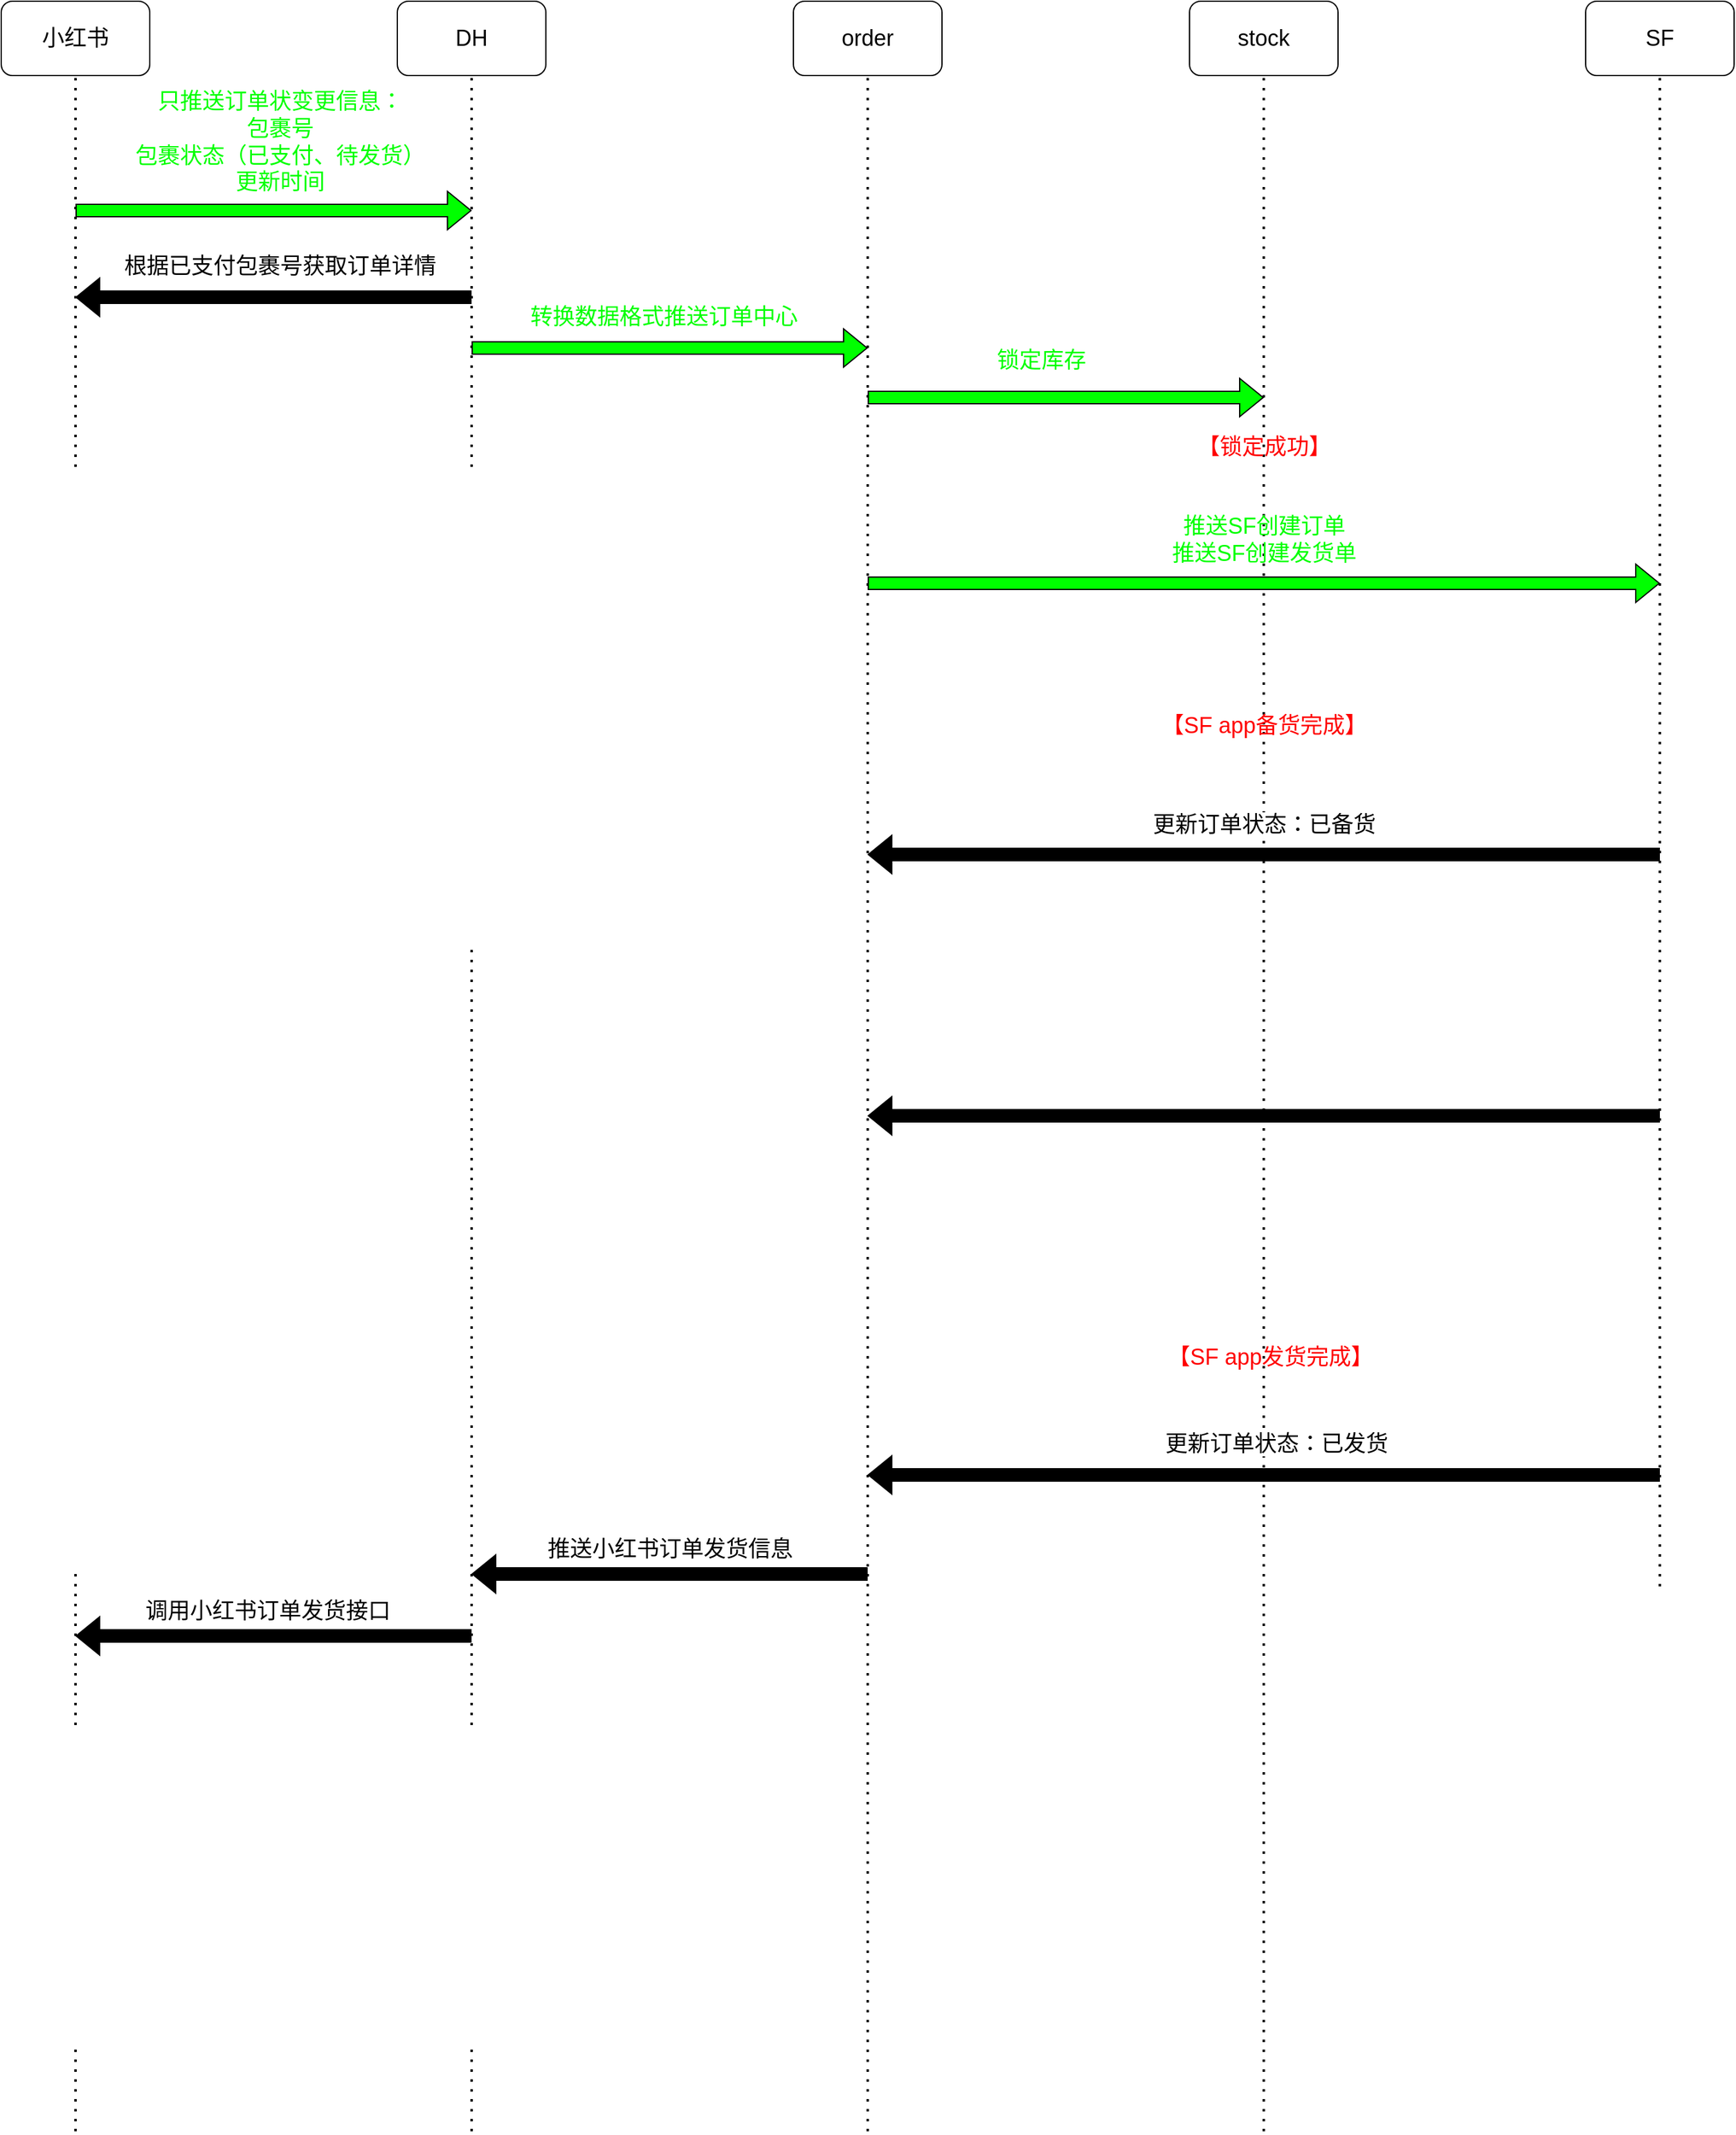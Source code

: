<mxfile version="15.6.8" type="github">
  <diagram id="JdNdrB7rM55XgQSBxFBs" name="Page-1">
    <mxGraphModel dx="1426" dy="867" grid="1" gridSize="10" guides="1" tooltips="1" connect="1" arrows="1" fold="1" page="1" pageScale="1" pageWidth="1654" pageHeight="2336" math="0" shadow="0">
      <root>
        <mxCell id="0" />
        <mxCell id="1" parent="0" />
        <mxCell id="PaqpPTluAH-By9gmADKF-849" value="&lt;font style=&quot;font-size: 18px&quot;&gt;小红书&lt;/font&gt;" style="rounded=1;whiteSpace=wrap;html=1;fontFamily=Helvetica;fontSize=11;" vertex="1" parent="1">
          <mxGeometry x="120" y="160" width="120" height="60" as="geometry" />
        </mxCell>
        <mxCell id="PaqpPTluAH-By9gmADKF-850" value="DH" style="rounded=1;whiteSpace=wrap;html=1;fontFamily=Helvetica;fontSize=18;" vertex="1" parent="1">
          <mxGeometry x="440" y="160" width="120" height="60" as="geometry" />
        </mxCell>
        <mxCell id="PaqpPTluAH-By9gmADKF-851" value="order" style="rounded=1;whiteSpace=wrap;html=1;fontFamily=Helvetica;fontSize=18;" vertex="1" parent="1">
          <mxGeometry x="760" y="160" width="120" height="60" as="geometry" />
        </mxCell>
        <mxCell id="PaqpPTluAH-By9gmADKF-852" value="stock" style="rounded=1;whiteSpace=wrap;html=1;fontFamily=Helvetica;fontSize=18;" vertex="1" parent="1">
          <mxGeometry x="1080" y="160" width="120" height="60" as="geometry" />
        </mxCell>
        <mxCell id="PaqpPTluAH-By9gmADKF-853" value="SF" style="rounded=1;whiteSpace=wrap;html=1;fontFamily=Helvetica;fontSize=18;" vertex="1" parent="1">
          <mxGeometry x="1400" y="160" width="120" height="60" as="geometry" />
        </mxCell>
        <mxCell id="PaqpPTluAH-By9gmADKF-854" value="" style="endArrow=none;dashed=1;html=1;dashPattern=1 3;strokeWidth=2;rounded=0;fontFamily=Helvetica;fontSize=18;entryX=0.5;entryY=1;entryDx=0;entryDy=0;" edge="1" parent="1" target="PaqpPTluAH-By9gmADKF-849">
          <mxGeometry width="50" height="50" relative="1" as="geometry">
            <mxPoint x="180" y="1880" as="sourcePoint" />
            <mxPoint x="179.5" y="300" as="targetPoint" />
          </mxGeometry>
        </mxCell>
        <mxCell id="PaqpPTluAH-By9gmADKF-856" value="" style="endArrow=none;dashed=1;html=1;dashPattern=1 3;strokeWidth=2;rounded=0;fontFamily=Helvetica;fontSize=18;entryX=0.5;entryY=1;entryDx=0;entryDy=0;" edge="1" parent="1" target="PaqpPTluAH-By9gmADKF-850">
          <mxGeometry width="50" height="50" relative="1" as="geometry">
            <mxPoint x="500" y="1880" as="sourcePoint" />
            <mxPoint x="499.5" y="300" as="targetPoint" />
          </mxGeometry>
        </mxCell>
        <mxCell id="PaqpPTluAH-By9gmADKF-857" value="" style="endArrow=none;dashed=1;html=1;dashPattern=1 3;strokeWidth=2;rounded=0;fontFamily=Helvetica;fontSize=18;entryX=0.5;entryY=1;entryDx=0;entryDy=0;" edge="1" parent="1" target="PaqpPTluAH-By9gmADKF-851">
          <mxGeometry width="50" height="50" relative="1" as="geometry">
            <mxPoint x="820" y="1880" as="sourcePoint" />
            <mxPoint x="827" y="610" as="targetPoint" />
          </mxGeometry>
        </mxCell>
        <mxCell id="PaqpPTluAH-By9gmADKF-858" value="" style="endArrow=none;dashed=1;html=1;dashPattern=1 3;strokeWidth=2;rounded=0;fontFamily=Helvetica;fontSize=18;entryX=0.5;entryY=1;entryDx=0;entryDy=0;" edge="1" parent="1" target="PaqpPTluAH-By9gmADKF-852">
          <mxGeometry width="50" height="50" relative="1" as="geometry">
            <mxPoint x="1140" y="1880" as="sourcePoint" />
            <mxPoint x="1139.5" y="300" as="targetPoint" />
          </mxGeometry>
        </mxCell>
        <mxCell id="PaqpPTluAH-By9gmADKF-859" value="" style="endArrow=none;dashed=1;html=1;dashPattern=1 3;strokeWidth=2;rounded=0;fontFamily=Helvetica;fontSize=18;entryX=0.5;entryY=1;entryDx=0;entryDy=0;" edge="1" parent="1" target="PaqpPTluAH-By9gmADKF-853">
          <mxGeometry width="50" height="50" relative="1" as="geometry">
            <mxPoint x="1460" y="1440" as="sourcePoint" />
            <mxPoint x="1459.5" y="300" as="targetPoint" />
          </mxGeometry>
        </mxCell>
        <mxCell id="PaqpPTluAH-By9gmADKF-862" value="&lt;font color=&quot;#00ff00&quot;&gt;只推送订单状变更信息：&lt;br&gt;包裹号&lt;br&gt;包裹状态（已支付、待发货）&lt;br&gt;更新时间&lt;/font&gt;" style="text;html=1;align=center;verticalAlign=middle;resizable=0;points=[];autosize=1;strokeColor=none;fillColor=none;fontSize=18;fontFamily=Helvetica;" vertex="1" parent="1">
          <mxGeometry x="220" y="229" width="250" height="90" as="geometry" />
        </mxCell>
        <mxCell id="PaqpPTluAH-By9gmADKF-865" value="" style="shape=flexArrow;endArrow=classic;html=1;rounded=0;fontFamily=Helvetica;fontSize=18;fillColor=#00FF00;" edge="1" parent="1">
          <mxGeometry width="50" height="50" relative="1" as="geometry">
            <mxPoint x="180" y="329" as="sourcePoint" />
            <mxPoint x="500" y="329" as="targetPoint" />
          </mxGeometry>
        </mxCell>
        <mxCell id="PaqpPTluAH-By9gmADKF-866" value="" style="shape=flexArrow;endArrow=classic;html=1;rounded=0;fontFamily=Helvetica;fontSize=18;fillColor=#00FF00;" edge="1" parent="1">
          <mxGeometry width="50" height="50" relative="1" as="geometry">
            <mxPoint x="500" y="440" as="sourcePoint" />
            <mxPoint x="820" y="440" as="targetPoint" />
          </mxGeometry>
        </mxCell>
        <mxCell id="PaqpPTluAH-By9gmADKF-867" value="" style="shape=flexArrow;endArrow=classic;html=1;rounded=0;fontFamily=Helvetica;fontSize=18;fillColor=#000000;strokeColor=#000000;" edge="1" parent="1">
          <mxGeometry width="50" height="50" relative="1" as="geometry">
            <mxPoint x="500" y="399" as="sourcePoint" />
            <mxPoint x="180" y="399" as="targetPoint" />
          </mxGeometry>
        </mxCell>
        <mxCell id="PaqpPTluAH-By9gmADKF-869" value="根据已支付包裹号获取订单详情" style="text;html=1;align=center;verticalAlign=middle;resizable=0;points=[];autosize=1;strokeColor=none;fillColor=none;fontSize=18;fontFamily=Helvetica;" vertex="1" parent="1">
          <mxGeometry x="210" y="359" width="270" height="30" as="geometry" />
        </mxCell>
        <mxCell id="PaqpPTluAH-By9gmADKF-874" value="&lt;font color=&quot;#00ff00&quot;&gt;转换数据格式推送订单中心&lt;/font&gt;" style="text;html=1;align=center;verticalAlign=middle;resizable=0;points=[];autosize=1;strokeColor=none;fillColor=none;fontSize=18;fontFamily=Helvetica;fontColor=#000000;" vertex="1" parent="1">
          <mxGeometry x="540" y="400" width="230" height="30" as="geometry" />
        </mxCell>
        <mxCell id="PaqpPTluAH-By9gmADKF-875" value="" style="shape=flexArrow;endArrow=classic;html=1;rounded=0;fontFamily=Helvetica;fontSize=18;fillColor=#00FF00;" edge="1" parent="1">
          <mxGeometry width="50" height="50" relative="1" as="geometry">
            <mxPoint x="820" y="480" as="sourcePoint" />
            <mxPoint x="1140" y="480" as="targetPoint" />
          </mxGeometry>
        </mxCell>
        <mxCell id="PaqpPTluAH-By9gmADKF-876" value="锁定库存" style="text;html=1;align=center;verticalAlign=middle;resizable=0;points=[];autosize=1;strokeColor=none;fillColor=none;fontSize=18;fontFamily=Helvetica;fontColor=#00FF00;" vertex="1" parent="1">
          <mxGeometry x="915" y="435" width="90" height="30" as="geometry" />
        </mxCell>
        <mxCell id="PaqpPTluAH-By9gmADKF-877" value="" style="shape=flexArrow;endArrow=classic;html=1;rounded=0;fontFamily=Helvetica;fontSize=18;fillColor=#00FF00;" edge="1" parent="1">
          <mxGeometry width="50" height="50" relative="1" as="geometry">
            <mxPoint x="820" y="630" as="sourcePoint" />
            <mxPoint x="1460" y="630" as="targetPoint" />
          </mxGeometry>
        </mxCell>
        <mxCell id="PaqpPTluAH-By9gmADKF-878" value="&lt;font color=&quot;#ff0000&quot;&gt;【锁定成功】&lt;/font&gt;" style="text;html=1;align=center;verticalAlign=middle;resizable=0;points=[];autosize=1;strokeColor=none;fillColor=none;fontSize=18;fontFamily=Helvetica;fontColor=#00FF00;" vertex="1" parent="1">
          <mxGeometry x="1080" y="505" width="120" height="30" as="geometry" />
        </mxCell>
        <mxCell id="PaqpPTluAH-By9gmADKF-879" value="&lt;font color=&quot;#00ff00&quot;&gt;推送SF创建订单&lt;br&gt;推送SF创建发货单&lt;br&gt;&lt;/font&gt;" style="text;html=1;align=center;verticalAlign=middle;resizable=0;points=[];autosize=1;strokeColor=none;fillColor=none;fontSize=18;fontFamily=Helvetica;fontColor=#FF0000;" vertex="1" parent="1">
          <mxGeometry x="1060" y="570" width="160" height="50" as="geometry" />
        </mxCell>
        <mxCell id="PaqpPTluAH-By9gmADKF-881" value="" style="shape=flexArrow;endArrow=classic;html=1;rounded=0;fontFamily=Helvetica;fontSize=18;fillColor=#000000;strokeColor=#000000;" edge="1" parent="1">
          <mxGeometry width="50" height="50" relative="1" as="geometry">
            <mxPoint x="1460" y="849" as="sourcePoint" />
            <mxPoint x="820" y="849" as="targetPoint" />
          </mxGeometry>
        </mxCell>
        <mxCell id="PaqpPTluAH-By9gmADKF-882" value="&lt;font color=&quot;#ff0000&quot;&gt;【SF app备货完成】&lt;/font&gt;" style="text;html=1;align=center;verticalAlign=middle;resizable=0;points=[];autosize=1;strokeColor=none;fillColor=none;fontSize=18;fontColor=#00FF00;" vertex="1" parent="1">
          <mxGeometry x="1050" y="730" width="180" height="30" as="geometry" />
        </mxCell>
        <mxCell id="PaqpPTluAH-By9gmADKF-884" value="" style="shape=flexArrow;endArrow=classic;html=1;rounded=0;fontFamily=Helvetica;fontSize=18;fillColor=#000000;strokeColor=#000000;" edge="1" parent="1">
          <mxGeometry width="50" height="50" relative="1" as="geometry">
            <mxPoint x="1460" y="1060" as="sourcePoint" />
            <mxPoint x="820" y="1060" as="targetPoint" />
          </mxGeometry>
        </mxCell>
        <mxCell id="PaqpPTluAH-By9gmADKF-886" value="" style="shape=flexArrow;endArrow=classic;html=1;rounded=0;fontFamily=Helvetica;fontSize=18;fillColor=#000000;strokeColor=#000000;" edge="1" parent="1">
          <mxGeometry width="50" height="50" relative="1" as="geometry">
            <mxPoint x="1460" y="1350" as="sourcePoint" />
            <mxPoint x="820" y="1350" as="targetPoint" />
          </mxGeometry>
        </mxCell>
        <mxCell id="PaqpPTluAH-By9gmADKF-888" value="" style="shape=flexArrow;endArrow=classic;html=1;rounded=0;fontFamily=Helvetica;fontSize=18;fillColor=#000000;strokeColor=#000000;" edge="1" parent="1">
          <mxGeometry width="50" height="50" relative="1" as="geometry">
            <mxPoint x="820" y="1430" as="sourcePoint" />
            <mxPoint x="500" y="1430" as="targetPoint" />
          </mxGeometry>
        </mxCell>
        <mxCell id="PaqpPTluAH-By9gmADKF-892" value="&lt;span style=&quot;background-color: rgb(255 , 255 , 255)&quot;&gt;更新订单状态：已备货&lt;/span&gt;" style="text;html=1;align=center;verticalAlign=middle;resizable=0;points=[];autosize=1;strokeColor=none;fillColor=none;fontSize=18;fontColor=#000000;" vertex="1" parent="1">
          <mxGeometry x="1040" y="810" width="200" height="30" as="geometry" />
        </mxCell>
        <mxCell id="PaqpPTluAH-By9gmADKF-894" value="&lt;font color=&quot;#ff0000&quot;&gt;【SF app发货完成】&lt;/font&gt;" style="text;html=1;align=center;verticalAlign=middle;resizable=0;points=[];autosize=1;strokeColor=none;fillColor=none;fontSize=18;fontColor=#00FF00;" vertex="1" parent="1">
          <mxGeometry x="1055" y="1240" width="180" height="30" as="geometry" />
        </mxCell>
        <mxCell id="PaqpPTluAH-By9gmADKF-895" value="&lt;span style=&quot;background-color: rgb(255 , 255 , 255)&quot;&gt;更新订单状态：已发货&lt;/span&gt;" style="text;html=1;align=center;verticalAlign=middle;resizable=0;points=[];autosize=1;strokeColor=none;fillColor=none;fontSize=18;fontColor=#000000;" vertex="1" parent="1">
          <mxGeometry x="1050" y="1310" width="200" height="30" as="geometry" />
        </mxCell>
        <mxCell id="PaqpPTluAH-By9gmADKF-896" value="推送小红书订单发货信息" style="text;html=1;align=center;verticalAlign=middle;resizable=0;points=[];autosize=1;strokeColor=none;fillColor=none;fontSize=18;fontColor=#000000;" vertex="1" parent="1">
          <mxGeometry x="555" y="1395" width="210" height="30" as="geometry" />
        </mxCell>
        <mxCell id="PaqpPTluAH-By9gmADKF-897" value="" style="shape=flexArrow;endArrow=classic;html=1;rounded=0;fontFamily=Helvetica;fontSize=18;fillColor=#000000;strokeColor=#000000;" edge="1" parent="1">
          <mxGeometry width="50" height="50" relative="1" as="geometry">
            <mxPoint x="500" y="1480" as="sourcePoint" />
            <mxPoint x="180" y="1480" as="targetPoint" />
          </mxGeometry>
        </mxCell>
        <mxCell id="PaqpPTluAH-By9gmADKF-898" value="调用小红书订单发货接口" style="text;html=1;align=center;verticalAlign=middle;resizable=0;points=[];autosize=1;strokeColor=none;fillColor=none;fontSize=18;fontColor=#000000;" vertex="1" parent="1">
          <mxGeometry x="230" y="1445" width="210" height="30" as="geometry" />
        </mxCell>
      </root>
    </mxGraphModel>
  </diagram>
</mxfile>
